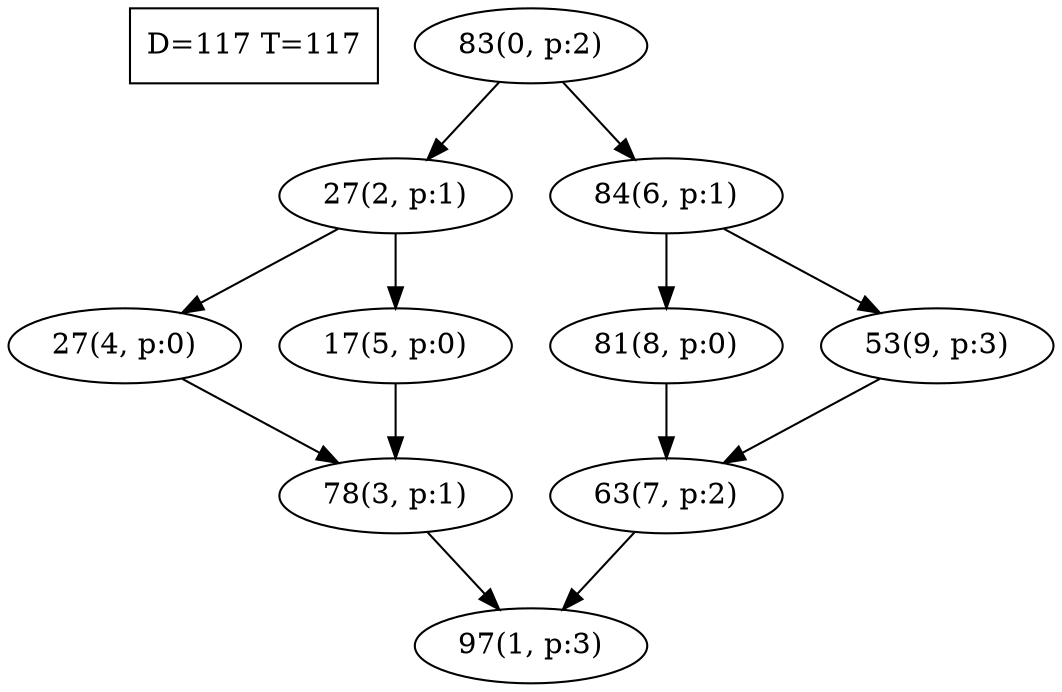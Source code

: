 digraph Task {
i [shape=box, label="D=117 T=117"]; 
0 [label="83(0, p:2)"];
1 [label="97(1, p:3)"];
2 [label="27(2, p:1)"];
3 [label="78(3, p:1)"];
4 [label="27(4, p:0)"];
5 [label="17(5, p:0)"];
6 [label="84(6, p:1)"];
7 [label="63(7, p:2)"];
8 [label="81(8, p:0)"];
9 [label="53(9, p:3)"];
0 -> 2;
0 -> 6;
2 -> 4;
2 -> 5;
3 -> 1;
4 -> 3;
5 -> 3;
6 -> 8;
6 -> 9;
7 -> 1;
8 -> 7;
9 -> 7;
}